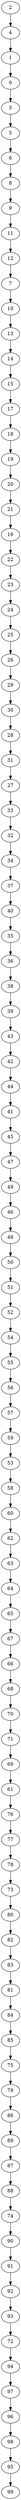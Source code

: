 digraph {
	0 [label = 0]
	1 [label = 1]
	2 [label = 2]
	3 [label = 3]
	4 [label = 4]
	5 [label = 5]
	6 [label = 6]
	7 [label = 7]
	8 [label = 8]
	9 [label = 9]
	10 [label = 10]
	11 [label = 11]
	12 [label = 12]
	13 [label = 13]
	14 [label = 14]
	15 [label = 15]
	16 [label = 16]
	17 [label = 17]
	18 [label = 18]
	19 [label = 19]
	20 [label = 20]
	21 [label = 21]
	22 [label = 22]
	23 [label = 23]
	24 [label = 24]
	25 [label = 25]
	26 [label = 26]
	27 [label = 27]
	28 [label = 28]
	29 [label = 29]
	30 [label = 30]
	31 [label = 31]
	32 [label = 32]
	33 [label = 33]
	34 [label = 34]
	35 [label = 35]
	36 [label = 36]
	37 [label = 37]
	38 [label = 38]
	39 [label = 39]
	40 [label = 40]
	41 [label = 41]
	42 [label = 42]
	43 [label = 43]
	44 [label = 44]
	45 [label = 45]
	46 [label = 46]
	47 [label = 47]
	48 [label = 48]
	49 [label = 49]
	50 [label = 50]
	51 [label = 51]
	52 [label = 52]
	53 [label = 53]
	54 [label = 54]
	55 [label = 55]
	56 [label = 56]
	57 [label = 57]
	58 [label = 58]
	59 [label = 59]
	60 [label = 60]
	61 [label = 61]
	62 [label = 62]
	63 [label = 63]
	64 [label = 64]
	65 [label = 65]
	66 [label = 66]
	67 [label = 67]
	68 [label = 68]
	69 [label = 69]
	70 [label = 70]
	71 [label = 71]
	72 [label = 72]
	73 [label = 73]
	74 [label = 74]
	75 [label = 75]
	76 [label = 76]
	77 [label = 77]
	78 [label = 78]
	79 [label = 79]
	80 [label = 80]
	81 [label = 81]
	82 [label = 82]
	83 [label = 83]
	84 [label = 84]
	85 [label = 85]
	86 [label = 86]
	87 [label = 87]
	88 [label = 88]
	89 [label = 89]
	90 [label = 90]
	91 [label = 91]
	92 [label = 92]
	93 [label = 93]
	94 [label = 94]
	95 [label = 95]
	96 [label = 96]
	97 [label = 97]
	98 [label = 98]
	99 [label = 99]
	95->99;
	98->95;
	96->98;
	97->96;
	94->97;
	72->94;
	93->72;
	92->93;
	91->92;
	90->91;
	74->90;
	88->74;
	87->88;
	89->87;
	86->89;
	79->86;
	75->79;
	85->75;
	84->85;
	81->84;
	83->81;
	82->83;
	80->82;
	73->80;
	78->73;
	77->78;
	76->77;
	61->76;
	69->61;
	71->69;
	70->71;
	68->70;
	66->68;
	67->66;
	65->67;
	64->65;
	63->64;
	62->63;
	60->62;
	58->60;
	53->58;
	59->53;
	57->59;
	56->57;
	55->56;
	54->55;
	52->54;
	51->52;
	50->51;
	48->50;
	46->48;
	49->46;
	47->49;
	45->47;
	41->45;
	44->41;
	42->44;
	43->42;
	39->43;
	38->39;
	36->38;
	35->36;
	40->35;
	37->40;
	34->37;
	32->34;
	33->32;
	27->33;
	31->27;
	28->31;
	30->28;
	29->30;
	26->29;
	25->26;
	24->25;
	23->24;
	22->23;
	16->22;
	21->16;
	20->21;
	19->20;
	18->19;
	17->18;
	15->17;
	14->15;
	13->14;
	10->13;
	7->10;
	12->7;
	11->12;
	9->11;
	8->9;
	6->8;
	5->6;
	3->5;
	0->3;
	1->0;
	4->1;
	2->4;
}